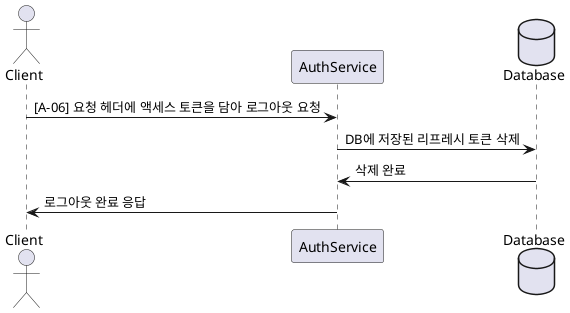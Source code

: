 @startuml [A-06] 로그아웃
actor Client

participant "AuthService" as Auth
database "Database" as DB

Client -> Auth : [A-06] 요청 헤더에 액세스 토큰을 담아 로그아웃 요청
Auth -> DB : DB에 저장된 리프레시 토큰 삭제
DB -> Auth : 삭제 완료
Auth -> Client : 로그아웃 완료 응답

@enduml
